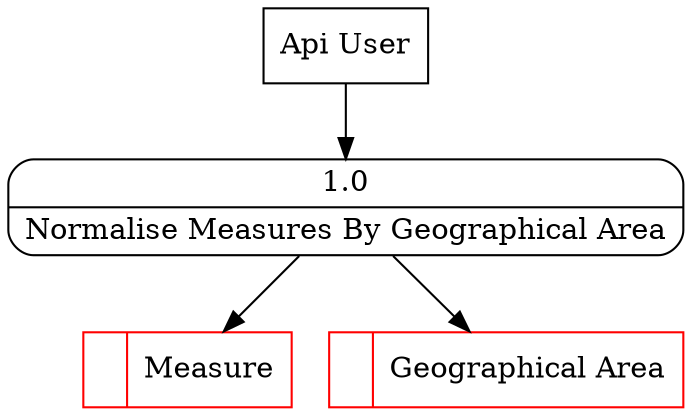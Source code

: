 digraph dfd2{ 
node[shape=record]
200 [label="<f0>  |<f1> Measure " color=red];
201 [label="<f0>  |<f1> Geographical Area " color=red];
202 [label="Api User" shape=box];
203 [label="{<f0> 1.0|<f1> Normalise Measures By Geographical Area }" shape=Mrecord];
202 -> 203
203 -> 200
203 -> 201
}